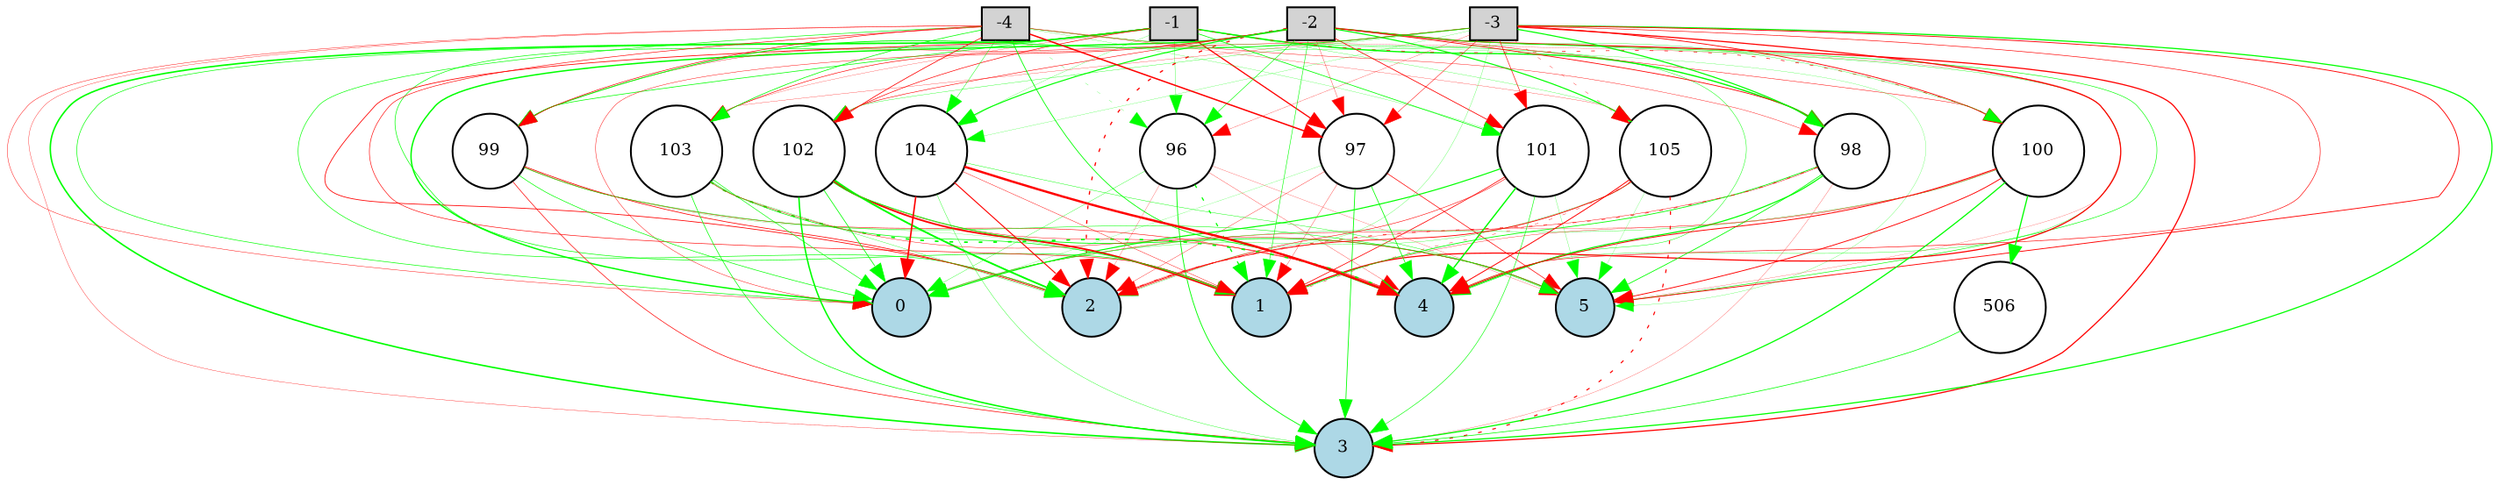 digraph {
	node [fontsize=9 height=0.2 shape=circle width=0.2]
	-1 [fillcolor=lightgray shape=box style=filled]
	-2 [fillcolor=lightgray shape=box style=filled]
	-3 [fillcolor=lightgray shape=box style=filled]
	-4 [fillcolor=lightgray shape=box style=filled]
	0 [fillcolor=lightblue style=filled]
	1 [fillcolor=lightblue style=filled]
	2 [fillcolor=lightblue style=filled]
	3 [fillcolor=lightblue style=filled]
	4 [fillcolor=lightblue style=filled]
	5 [fillcolor=lightblue style=filled]
	96 [fillcolor=white style=filled]
	97 [fillcolor=white style=filled]
	98 [fillcolor=white style=filled]
	99 [fillcolor=white style=filled]
	100 [fillcolor=white style=filled]
	101 [fillcolor=white style=filled]
	102 [fillcolor=white style=filled]
	103 [fillcolor=white style=filled]
	104 [fillcolor=white style=filled]
	105 [fillcolor=white style=filled]
	506 [fillcolor=white style=filled]
	-1 -> 96 [color=green penwidth=0.16160206821200343 style=solid]
	-1 -> 97 [color=red penwidth=0.6414705000379833 style=solid]
	-1 -> 98 [color=green penwidth=0.6922458408850751 style=solid]
	-1 -> 99 [color=green penwidth=0.355942040862377 style=solid]
	-1 -> 100 [color=red penwidth=0.3387304451033113 style=dotted]
	-1 -> 101 [color=green penwidth=0.38854826353580196 style=solid]
	-1 -> 102 [color=red penwidth=0.33003204243397316 style=solid]
	-1 -> 103 [color=red penwidth=0.12440951675093517 style=solid]
	-1 -> 104 [color=green penwidth=0.122940229977369 style=solid]
	-1 -> 105 [color=green penwidth=0.13703071827665536 style=solid]
	-2 -> 96 [color=green penwidth=0.30135315323434897 style=solid]
	-2 -> 97 [color=red penwidth=0.16447361492458862 style=solid]
	-2 -> 98 [color=red penwidth=0.4126152378218432 style=solid]
	-2 -> 99 [color=red penwidth=0.18399063399796584 style=solid]
	-2 -> 100 [color=red penwidth=0.23647409152053311 style=solid]
	-2 -> 101 [color=red penwidth=0.3991863438449227 style=solid]
	-2 -> 102 [color=red penwidth=0.28449931094443126 style=solid]
	-2 -> 103 [color=red penwidth=0.30937838363403297 style=solid]
	-2 -> 104 [color=green penwidth=0.5788701619150451 style=solid]
	-2 -> 105 [color=green penwidth=0.5848240961271072 style=solid]
	-3 -> 96 [color=red penwidth=0.1340381197791226 style=solid]
	-3 -> 97 [color=red penwidth=0.2474498778110441 style=solid]
	-3 -> 98 [color=green penwidth=0.6006110021459077 style=solid]
	-3 -> 99 [color=green penwidth=0.4701295329826609 style=solid]
	-3 -> 100 [color=red penwidth=0.437401599778636 style=solid]
	-3 -> 101 [color=red penwidth=0.3095467446995784 style=solid]
	-3 -> 102 [color=green penwidth=0.1696303545607678 style=solid]
	-3 -> 103 [color=red penwidth=0.13937704079082217 style=solid]
	-3 -> 104 [color=green penwidth=0.11592717959572701 style=solid]
	-3 -> 105 [color=red penwidth=0.17389069935904192 style=dotted]
	-4 -> 96 [color=green penwidth=0.1209838443253757 style=dotted]
	-4 -> 97 [color=red penwidth=0.7528888612073433 style=solid]
	-4 -> 98 [color=red penwidth=0.20384700678010095 style=solid]
	-4 -> 99 [color=red penwidth=0.32627021988198346 style=solid]
	-4 -> 100 [color=green penwidth=0.16265593683202084 style=solid]
	-4 -> 101 [color=green penwidth=0.12091950338001617 style=solid]
	-4 -> 102 [color=red penwidth=0.3795791056818152 style=solid]
	-4 -> 103 [color=green penwidth=0.3695142974800313 style=solid]
	-4 -> 104 [color=green penwidth=0.220263386343241 style=solid]
	-4 -> 105 [color=red penwidth=0.13546597191884305 style=solid]
	96 -> 0 [color=green penwidth=0.16758044878464376 style=solid]
	96 -> 1 [color=green penwidth=0.6328476357318809 style=dotted]
	96 -> 2 [color=red penwidth=0.12164579511545504 style=solid]
	96 -> 3 [color=green penwidth=0.4445769321468127 style=solid]
	96 -> 4 [color=red penwidth=0.1483280770722426 style=solid]
	96 -> 5 [color=red penwidth=0.12021860254025096 style=solid]
	97 -> 0 [color=green penwidth=0.10240750886816641 style=solid]
	97 -> 1 [color=red penwidth=0.1550209769768361 style=solid]
	97 -> 2 [color=red penwidth=0.1762971410980212 style=solid]
	97 -> 3 [color=green penwidth=0.4154547369517253 style=solid]
	97 -> 4 [color=green penwidth=0.38166602458225696 style=solid]
	97 -> 5 [color=red penwidth=0.34257844113518693 style=solid]
	98 -> 0 [color=red penwidth=0.21880899650305644 style=solid]
	98 -> 1 [color=green penwidth=0.4091649943607568 style=solid]
	98 -> 2 [color=red penwidth=0.3641410036506958 style=dotted]
	98 -> 3 [color=red penwidth=0.1249261013489716 style=solid]
	98 -> 4 [color=green penwidth=0.6011601864076904 style=solid]
	98 -> 5 [color=green penwidth=0.408384187449066 style=solid]
	99 -> 0 [color=green penwidth=0.33484616795975763 style=solid]
	99 -> 1 [color=green penwidth=0.10081511448409773 style=solid]
	99 -> 2 [color=red penwidth=0.3804780277376638 style=solid]
	99 -> 3 [color=red penwidth=0.3379216993317771 style=solid]
	99 -> 4 [color=red penwidth=0.27809291986167056 style=solid]
	99 -> 5 [color=green penwidth=0.2601553987083326 style=solid]
	100 -> 0 [color=green penwidth=0.1679633831839107 style=solid]
	100 -> 1 [color=red penwidth=0.16845330033369796 style=solid]
	100 -> 2 [color=red penwidth=0.13395140052950577 style=solid]
	100 -> 3 [color=green penwidth=0.6335300182857062 style=solid]
	100 -> 4 [color=red penwidth=0.47265190763348575 style=solid]
	100 -> 5 [color=red penwidth=0.4541893634194667 style=solid]
	101 -> 0 [color=green penwidth=0.5784608072507879 style=solid]
	101 -> 1 [color=red penwidth=0.37603577188097925 style=solid]
	101 -> 2 [color=red penwidth=0.2760325315137465 style=solid]
	101 -> 3 [color=green penwidth=0.299583092488685 style=solid]
	101 -> 4 [color=green penwidth=0.7194745367377565 style=solid]
	101 -> 5 [color=green penwidth=0.12843801108313238 style=solid]
	102 -> 0 [color=green penwidth=0.38709391647593117 style=solid]
	102 -> 1 [color=red penwidth=0.9085269944449764 style=solid]
	102 -> 2 [color=green penwidth=0.9472174393683988 style=solid]
	102 -> 3 [color=green penwidth=0.7790464993063875 style=solid]
	102 -> 4 [color=red penwidth=0.2233492832337134 style=solid]
	102 -> 5 [color=green penwidth=0.42729347747464186 style=solid]
	103 -> 0 [color=green penwidth=0.30996938035931787 style=solid]
	103 -> 1 [color=green penwidth=0.3621486617425901 style=solid]
	103 -> 2 [color=green penwidth=0.1653638370855099 style=solid]
	103 -> 3 [color=green penwidth=0.34797362831555834 style=solid]
	103 -> 4 [color=green penwidth=0.8621632967318648 style=dotted]
	103 -> 5 [color=red penwidth=0.21982130676648648 style=solid]
	104 -> 0 [color=red penwidth=0.8100169684462155 style=solid]
	104 -> 1 [color=red penwidth=0.21300963328483502 style=solid]
	104 -> 2 [color=red penwidth=0.5537698400592721 style=solid]
	104 -> 3 [color=green penwidth=0.1872767126877756 style=solid]
	104 -> 4 [color=red penwidth=1.219162848059678 style=solid]
	104 -> 5 [color=green penwidth=0.21446484285080408 style=solid]
	105 -> 0 [color=green penwidth=0.15317899190674056 style=solid]
	105 -> 1 [color=red penwidth=0.19475220065440238 style=dotted]
	105 -> 2 [color=red penwidth=0.43194578293469854 style=solid]
	105 -> 3 [color=red penwidth=0.5947640063010702 style=dotted]
	105 -> 4 [color=red penwidth=0.47854566390880926 style=solid]
	105 -> 5 [color=green penwidth=0.10208540729603248 style=solid]
	-1 -> 0 [color=green penwidth=0.3276208212295688 style=solid]
	-1 -> 1 [color=green penwidth=0.3352754191655527 style=solid]
	-1 -> 2 [color=red penwidth=0.39946363970498533 style=solid]
	-1 -> 3 [color=green penwidth=0.8238106377628075 style=solid]
	-1 -> 4 [color=green penwidth=0.23459211739392746 style=solid]
	-1 -> 5 [color=red penwidth=0.10890448346833825 style=solid]
	-2 -> 0 [color=green penwidth=0.7426821478301753 style=solid]
	-2 -> 1 [color=green penwidth=0.29098541824428936 style=solid]
	-2 -> 2 [color=red penwidth=0.6607586783005439 style=dotted]
	-2 -> 3 [color=red penwidth=0.6352839151329261 style=solid]
	-2 -> 4 [color=green penwidth=0.182737803061514 style=solid]
	-2 -> 5 [color=green penwidth=0.3089399325574783 style=solid]
	-3 -> 0 [color=red penwidth=0.22449664047466927 style=solid]
	-3 -> 1 [color=red penwidth=0.6186476836801795 style=solid]
	-3 -> 2 [color=green penwidth=0.13083626363585804 style=solid]
	-3 -> 3 [color=green penwidth=0.62958312478296 style=solid]
	-3 -> 4 [color=red penwidth=0.3124057891495962 style=solid]
	-3 -> 5 [color=red penwidth=0.44097825987694084 style=solid]
	-4 -> 0 [color=red penwidth=0.22312275258409114 style=solid]
	-4 -> 1 [color=red penwidth=0.308463912339799 style=solid]
	-4 -> 2 [color=green penwidth=0.32080972341434083 style=solid]
	-4 -> 3 [color=red penwidth=0.17318059230473248 style=solid]
	-4 -> 4 [color=green penwidth=0.4163087389480762 style=solid]
	-4 -> 5 [color=green penwidth=0.11941068522843981 style=solid]
	100 -> 506 [color=green penwidth=0.647904623433916 style=solid]
	506 -> 3 [color=green penwidth=0.36387220011673893 style=solid]
}
